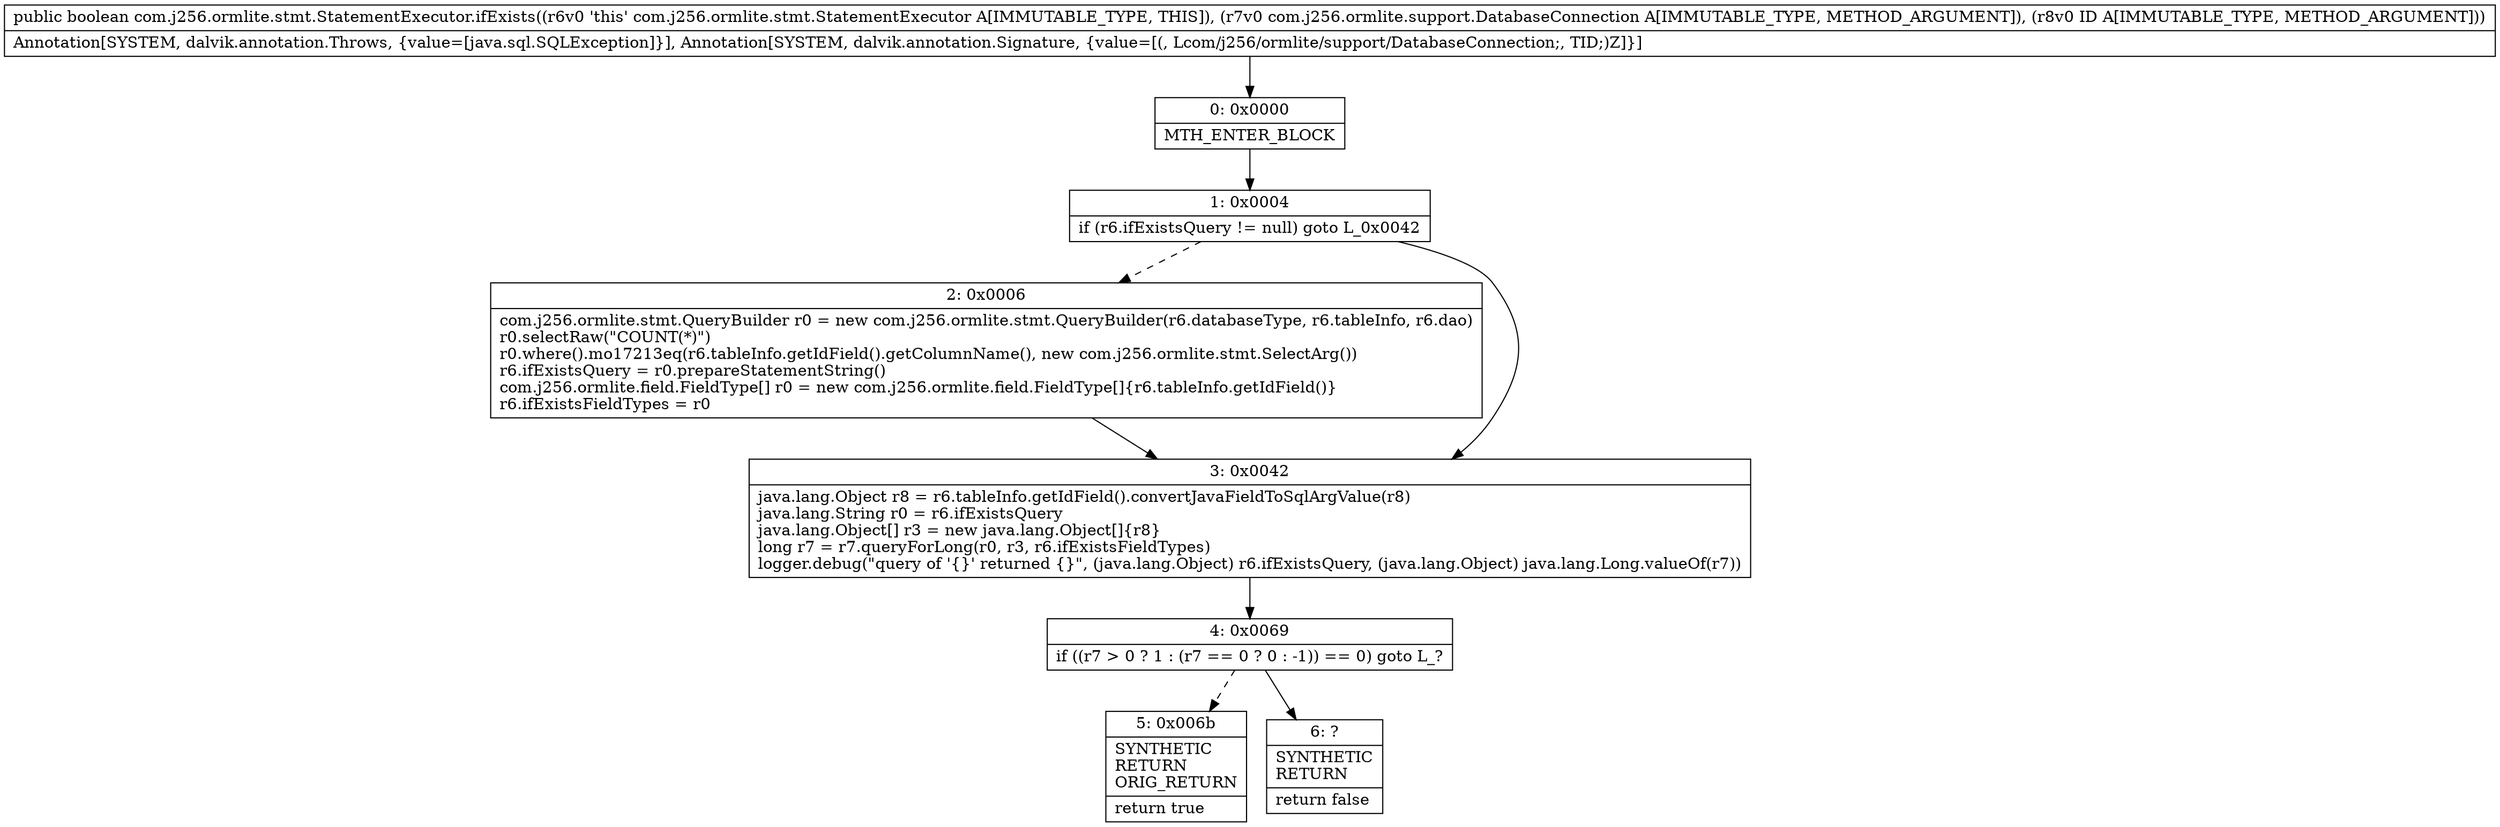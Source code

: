 digraph "CFG forcom.j256.ormlite.stmt.StatementExecutor.ifExists(Lcom\/j256\/ormlite\/support\/DatabaseConnection;Ljava\/lang\/Object;)Z" {
Node_0 [shape=record,label="{0\:\ 0x0000|MTH_ENTER_BLOCK\l}"];
Node_1 [shape=record,label="{1\:\ 0x0004|if (r6.ifExistsQuery != null) goto L_0x0042\l}"];
Node_2 [shape=record,label="{2\:\ 0x0006|com.j256.ormlite.stmt.QueryBuilder r0 = new com.j256.ormlite.stmt.QueryBuilder(r6.databaseType, r6.tableInfo, r6.dao)\lr0.selectRaw(\"COUNT(*)\")\lr0.where().mo17213eq(r6.tableInfo.getIdField().getColumnName(), new com.j256.ormlite.stmt.SelectArg())\lr6.ifExistsQuery = r0.prepareStatementString()\lcom.j256.ormlite.field.FieldType[] r0 = new com.j256.ormlite.field.FieldType[]\{r6.tableInfo.getIdField()\}\lr6.ifExistsFieldTypes = r0\l}"];
Node_3 [shape=record,label="{3\:\ 0x0042|java.lang.Object r8 = r6.tableInfo.getIdField().convertJavaFieldToSqlArgValue(r8)\ljava.lang.String r0 = r6.ifExistsQuery\ljava.lang.Object[] r3 = new java.lang.Object[]\{r8\}\llong r7 = r7.queryForLong(r0, r3, r6.ifExistsFieldTypes)\llogger.debug(\"query of '\{\}' returned \{\}\", (java.lang.Object) r6.ifExistsQuery, (java.lang.Object) java.lang.Long.valueOf(r7))\l}"];
Node_4 [shape=record,label="{4\:\ 0x0069|if ((r7 \> 0 ? 1 : (r7 == 0 ? 0 : \-1)) == 0) goto L_?\l}"];
Node_5 [shape=record,label="{5\:\ 0x006b|SYNTHETIC\lRETURN\lORIG_RETURN\l|return true\l}"];
Node_6 [shape=record,label="{6\:\ ?|SYNTHETIC\lRETURN\l|return false\l}"];
MethodNode[shape=record,label="{public boolean com.j256.ormlite.stmt.StatementExecutor.ifExists((r6v0 'this' com.j256.ormlite.stmt.StatementExecutor A[IMMUTABLE_TYPE, THIS]), (r7v0 com.j256.ormlite.support.DatabaseConnection A[IMMUTABLE_TYPE, METHOD_ARGUMENT]), (r8v0 ID A[IMMUTABLE_TYPE, METHOD_ARGUMENT]))  | Annotation[SYSTEM, dalvik.annotation.Throws, \{value=[java.sql.SQLException]\}], Annotation[SYSTEM, dalvik.annotation.Signature, \{value=[(, Lcom\/j256\/ormlite\/support\/DatabaseConnection;, TID;)Z]\}]\l}"];
MethodNode -> Node_0;
Node_0 -> Node_1;
Node_1 -> Node_2[style=dashed];
Node_1 -> Node_3;
Node_2 -> Node_3;
Node_3 -> Node_4;
Node_4 -> Node_5[style=dashed];
Node_4 -> Node_6;
}

